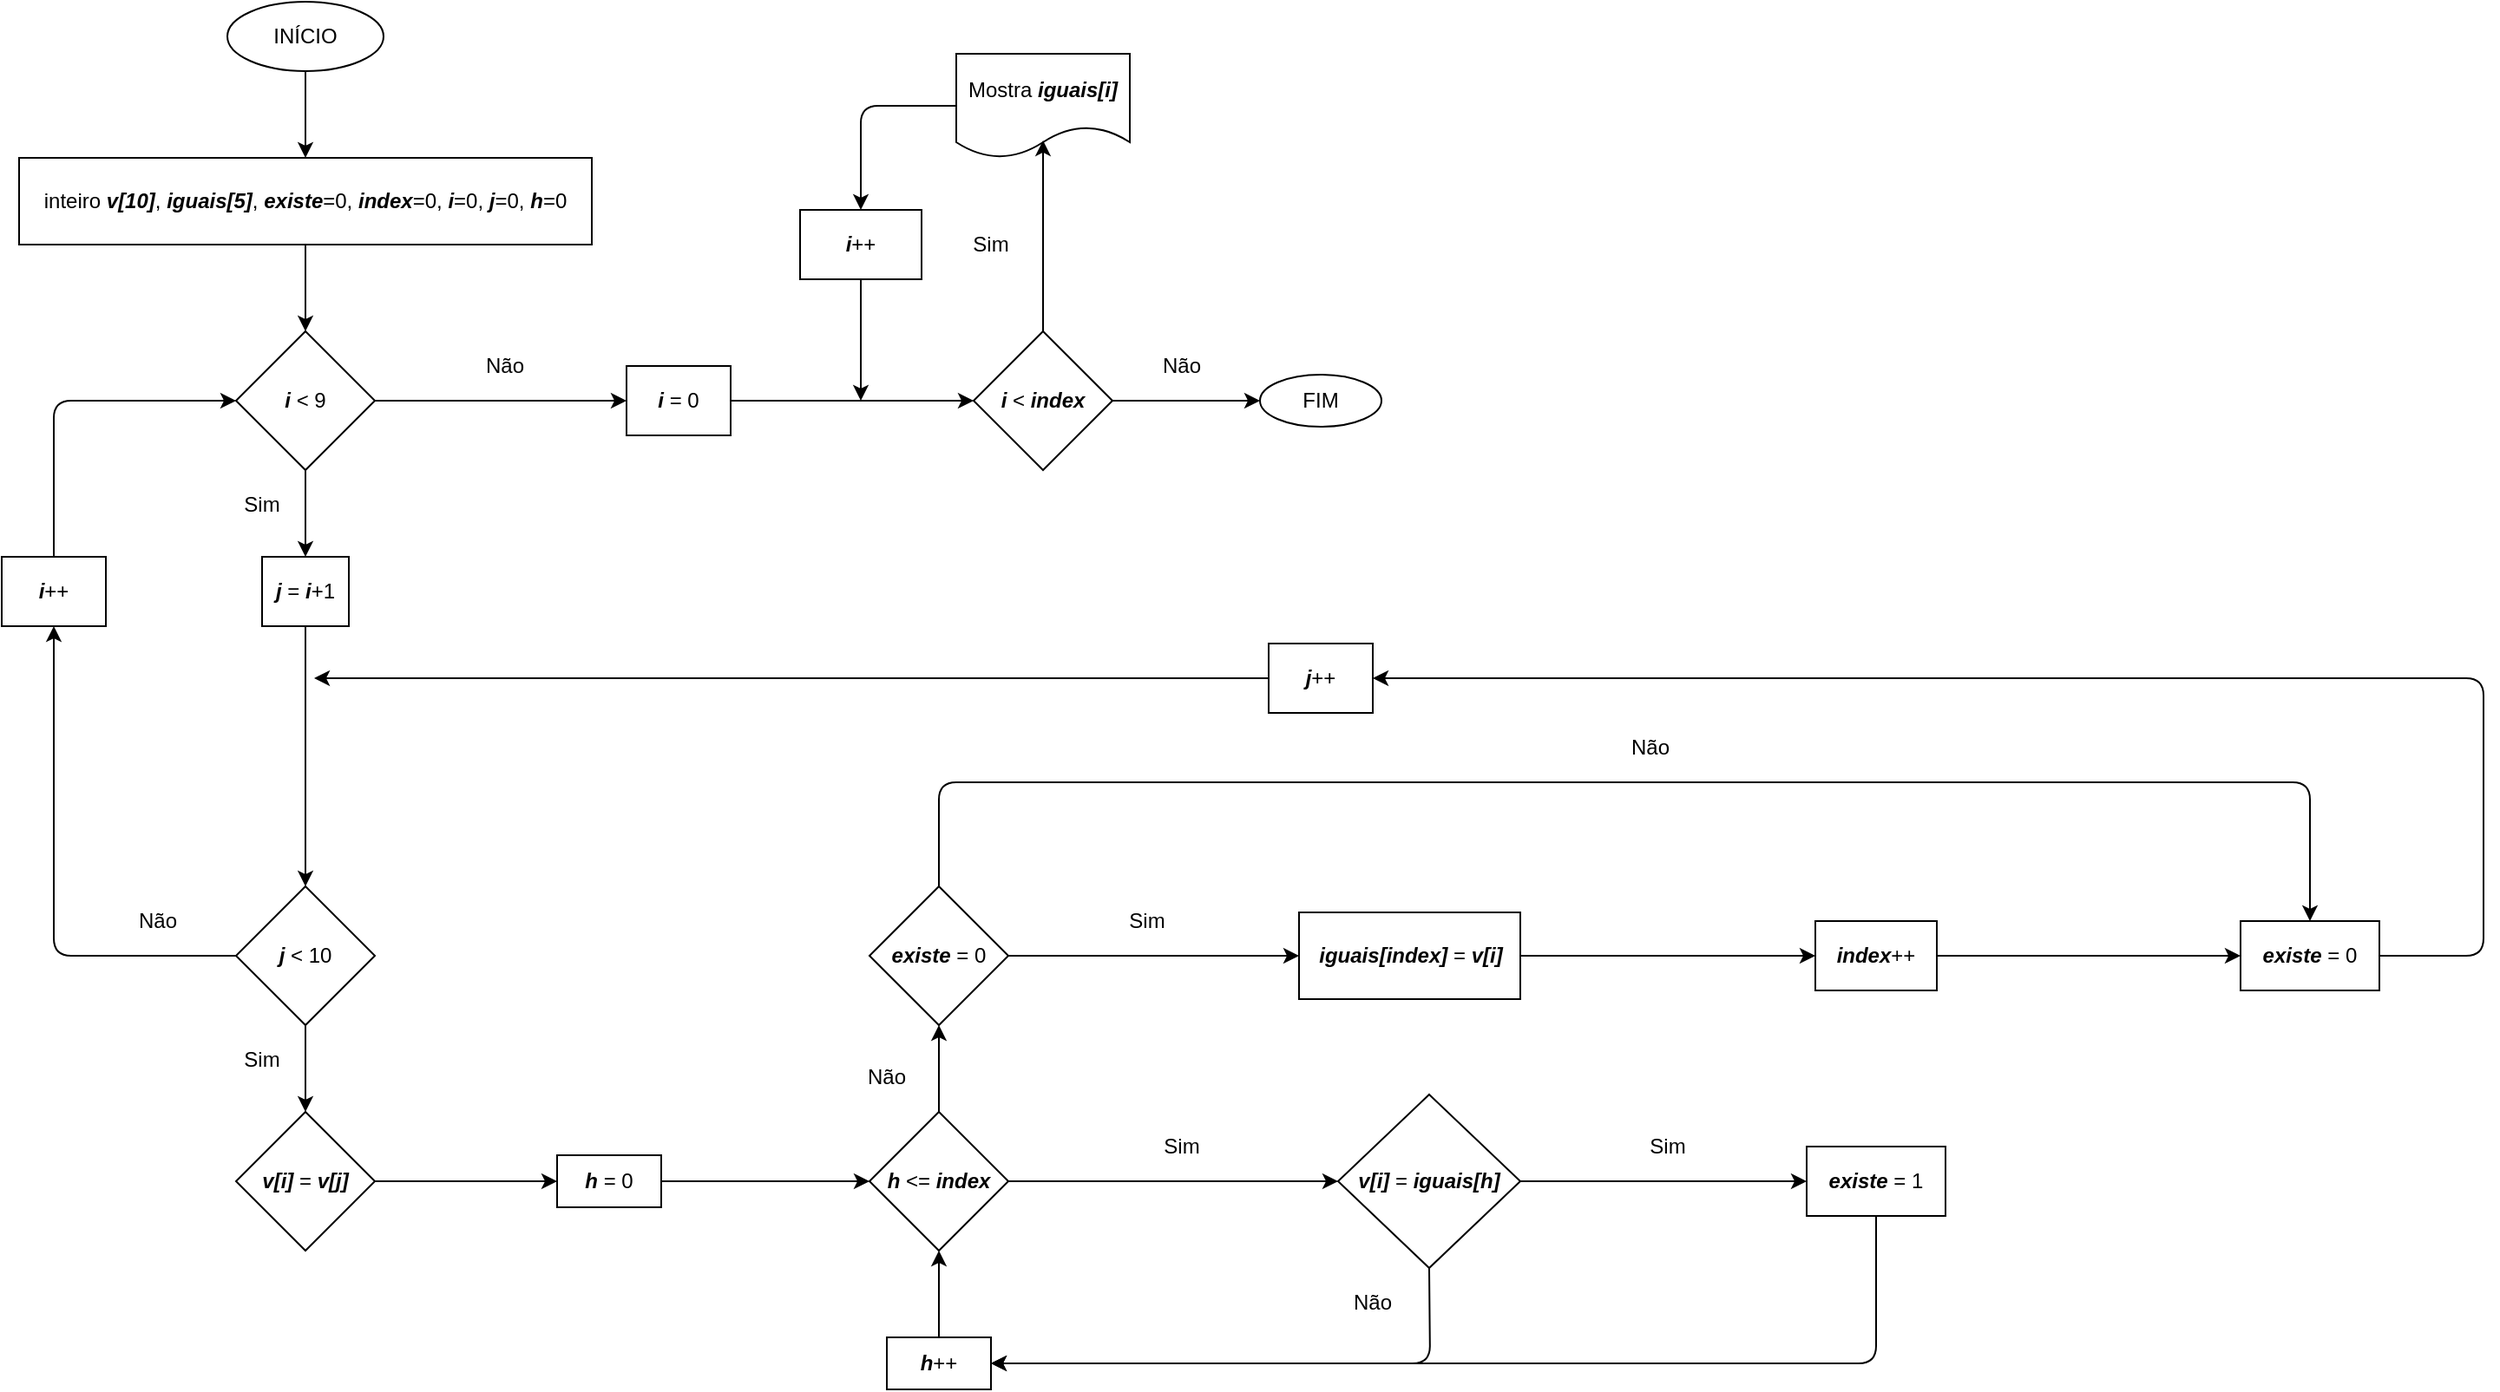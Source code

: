 <mxfile version="13.7.9" type="device"><diagram id="DiKQ5ocpyWo231_lbtP8" name="Page-1"><mxGraphModel dx="1240" dy="686" grid="1" gridSize="10" guides="1" tooltips="1" connect="1" arrows="1" fold="1" page="1" pageScale="1" pageWidth="850" pageHeight="1100" math="0" shadow="0"><root><mxCell id="0"/><mxCell id="1" parent="0"/><mxCell id="A9YmLGTlU1YY5NjdC8ZK-1" value="INÍCIO" style="ellipse;whiteSpace=wrap;html=1;" parent="1" vertex="1"><mxGeometry x="380" y="10" width="90" height="40" as="geometry"/></mxCell><mxCell id="A9YmLGTlU1YY5NjdC8ZK-2" value="inteiro &lt;b&gt;&lt;i&gt;v[10]&lt;/i&gt;&lt;/b&gt;, &lt;i&gt;&lt;b&gt;iguais[5]&lt;/b&gt;&lt;/i&gt;, &lt;b&gt;&lt;i&gt;existe&lt;/i&gt;&lt;/b&gt;=0, &lt;i&gt;&lt;b&gt;index&lt;/b&gt;&lt;/i&gt;=0, &lt;b&gt;&lt;i&gt;i&lt;/i&gt;&lt;/b&gt;=0, &lt;i&gt;&lt;b&gt;j&lt;/b&gt;&lt;/i&gt;=0, &lt;b&gt;&lt;i&gt;h&lt;/i&gt;&lt;/b&gt;=0" style="rounded=0;whiteSpace=wrap;html=1;" parent="1" vertex="1"><mxGeometry x="260" y="100" width="330" height="50" as="geometry"/></mxCell><mxCell id="A9YmLGTlU1YY5NjdC8ZK-3" value="&lt;b&gt;&lt;i&gt;i&lt;/i&gt;&lt;/b&gt; &amp;lt; 9" style="rhombus;whiteSpace=wrap;html=1;" parent="1" vertex="1"><mxGeometry x="385" y="200" width="80" height="80" as="geometry"/></mxCell><mxCell id="A9YmLGTlU1YY5NjdC8ZK-4" value="&lt;b&gt;&lt;i&gt;j&lt;/i&gt;&lt;/b&gt; = &lt;b&gt;&lt;i&gt;i&lt;/i&gt;&lt;/b&gt;+1" style="rounded=0;whiteSpace=wrap;html=1;" parent="1" vertex="1"><mxGeometry x="400" y="330" width="50" height="40" as="geometry"/></mxCell><mxCell id="A9YmLGTlU1YY5NjdC8ZK-5" value="&lt;b&gt;&lt;i&gt;j&lt;/i&gt;&lt;/b&gt; &amp;lt; 10" style="rhombus;whiteSpace=wrap;html=1;" parent="1" vertex="1"><mxGeometry x="385" y="520" width="80" height="80" as="geometry"/></mxCell><mxCell id="A9YmLGTlU1YY5NjdC8ZK-6" value="&lt;i&gt;&lt;b&gt;v[i]&lt;/b&gt;&lt;/i&gt; = &lt;b&gt;&lt;i&gt;v[j]&lt;/i&gt;&lt;/b&gt;" style="rhombus;whiteSpace=wrap;html=1;" parent="1" vertex="1"><mxGeometry x="385" y="650" width="80" height="80" as="geometry"/></mxCell><mxCell id="A9YmLGTlU1YY5NjdC8ZK-7" value="&lt;i&gt;&lt;b&gt;h&lt;/b&gt;&lt;/i&gt; &amp;lt;= &lt;b&gt;&lt;i&gt;index&lt;/i&gt;&lt;/b&gt;" style="rhombus;whiteSpace=wrap;html=1;" parent="1" vertex="1"><mxGeometry x="750" y="650" width="80" height="80" as="geometry"/></mxCell><mxCell id="A9YmLGTlU1YY5NjdC8ZK-8" value="" style="endArrow=classic;html=1;exitX=0.5;exitY=1;exitDx=0;exitDy=0;entryX=0.5;entryY=0;entryDx=0;entryDy=0;" parent="1" source="A9YmLGTlU1YY5NjdC8ZK-1" target="A9YmLGTlU1YY5NjdC8ZK-2" edge="1"><mxGeometry width="50" height="50" relative="1" as="geometry"><mxPoint x="400" y="250" as="sourcePoint"/><mxPoint x="450" y="200" as="targetPoint"/></mxGeometry></mxCell><mxCell id="A9YmLGTlU1YY5NjdC8ZK-9" value="" style="endArrow=classic;html=1;exitX=0.5;exitY=1;exitDx=0;exitDy=0;entryX=0.5;entryY=0;entryDx=0;entryDy=0;" parent="1" source="A9YmLGTlU1YY5NjdC8ZK-2" target="A9YmLGTlU1YY5NjdC8ZK-3" edge="1"><mxGeometry width="50" height="50" relative="1" as="geometry"><mxPoint x="400" y="250" as="sourcePoint"/><mxPoint x="450" y="200" as="targetPoint"/></mxGeometry></mxCell><mxCell id="A9YmLGTlU1YY5NjdC8ZK-10" value="" style="endArrow=classic;html=1;exitX=0.5;exitY=1;exitDx=0;exitDy=0;entryX=0.5;entryY=0;entryDx=0;entryDy=0;" parent="1" source="A9YmLGTlU1YY5NjdC8ZK-3" target="A9YmLGTlU1YY5NjdC8ZK-4" edge="1"><mxGeometry width="50" height="50" relative="1" as="geometry"><mxPoint x="400" y="450" as="sourcePoint"/><mxPoint x="450" y="400" as="targetPoint"/></mxGeometry></mxCell><mxCell id="A9YmLGTlU1YY5NjdC8ZK-11" value="" style="endArrow=classic;html=1;exitX=0.5;exitY=1;exitDx=0;exitDy=0;entryX=0.5;entryY=0;entryDx=0;entryDy=0;" parent="1" source="A9YmLGTlU1YY5NjdC8ZK-4" target="A9YmLGTlU1YY5NjdC8ZK-5" edge="1"><mxGeometry width="50" height="50" relative="1" as="geometry"><mxPoint x="400" y="550" as="sourcePoint"/><mxPoint x="450" y="500" as="targetPoint"/></mxGeometry></mxCell><mxCell id="A9YmLGTlU1YY5NjdC8ZK-13" value="&lt;i&gt;&lt;b&gt;v[i]&lt;/b&gt;&lt;/i&gt; = &lt;b&gt;&lt;i&gt;iguais[h]&lt;/i&gt;&lt;/b&gt;" style="rhombus;whiteSpace=wrap;html=1;" parent="1" vertex="1"><mxGeometry x="1020" y="640" width="105" height="100" as="geometry"/></mxCell><mxCell id="A9YmLGTlU1YY5NjdC8ZK-14" value="" style="endArrow=classic;html=1;exitX=0.5;exitY=1;exitDx=0;exitDy=0;entryX=0.5;entryY=0;entryDx=0;entryDy=0;" parent="1" source="A9YmLGTlU1YY5NjdC8ZK-5" target="A9YmLGTlU1YY5NjdC8ZK-6" edge="1"><mxGeometry width="50" height="50" relative="1" as="geometry"><mxPoint x="400" y="710" as="sourcePoint"/><mxPoint x="450" y="660" as="targetPoint"/></mxGeometry></mxCell><mxCell id="A9YmLGTlU1YY5NjdC8ZK-15" value="" style="endArrow=classic;html=1;exitX=1;exitY=0.5;exitDx=0;exitDy=0;" parent="1" source="A9YmLGTlU1YY5NjdC8ZK-6" target="A9YmLGTlU1YY5NjdC8ZK-40" edge="1"><mxGeometry width="50" height="50" relative="1" as="geometry"><mxPoint x="400" y="710" as="sourcePoint"/><mxPoint x="570" y="690" as="targetPoint"/></mxGeometry></mxCell><mxCell id="A9YmLGTlU1YY5NjdC8ZK-16" value="" style="endArrow=classic;html=1;exitX=1;exitY=0.5;exitDx=0;exitDy=0;" parent="1" source="A9YmLGTlU1YY5NjdC8ZK-7" target="A9YmLGTlU1YY5NjdC8ZK-13" edge="1"><mxGeometry width="50" height="50" relative="1" as="geometry"><mxPoint x="500" y="900" as="sourcePoint"/><mxPoint x="550" y="850" as="targetPoint"/></mxGeometry></mxCell><mxCell id="A9YmLGTlU1YY5NjdC8ZK-17" value="&lt;b&gt;&lt;i&gt;existe&lt;/i&gt;&lt;/b&gt; = 1" style="rounded=0;whiteSpace=wrap;html=1;" parent="1" vertex="1"><mxGeometry x="1290" y="670" width="80" height="40" as="geometry"/></mxCell><mxCell id="A9YmLGTlU1YY5NjdC8ZK-18" value="&lt;b&gt;&lt;i&gt;existe&lt;/i&gt;&lt;/b&gt; = 0" style="rhombus;whiteSpace=wrap;html=1;" parent="1" vertex="1"><mxGeometry x="750" y="520" width="80" height="80" as="geometry"/></mxCell><mxCell id="A9YmLGTlU1YY5NjdC8ZK-19" value="&lt;i&gt;&lt;b&gt;iguais[index]&lt;/b&gt;&lt;/i&gt; = &lt;b&gt;&lt;i&gt;v[i]&lt;/i&gt;&lt;/b&gt;" style="rounded=0;whiteSpace=wrap;html=1;" parent="1" vertex="1"><mxGeometry x="997.5" y="535" width="127.5" height="50" as="geometry"/></mxCell><mxCell id="A9YmLGTlU1YY5NjdC8ZK-20" value="&lt;b&gt;&lt;i&gt;index&lt;/i&gt;&lt;/b&gt;++" style="rounded=0;whiteSpace=wrap;html=1;" parent="1" vertex="1"><mxGeometry x="1295" y="540" width="70" height="40" as="geometry"/></mxCell><mxCell id="A9YmLGTlU1YY5NjdC8ZK-21" value="&lt;b&gt;&lt;i&gt;existe&lt;/i&gt;&lt;/b&gt; = 0" style="rounded=0;whiteSpace=wrap;html=1;" parent="1" vertex="1"><mxGeometry x="1540" y="540" width="80" height="40" as="geometry"/></mxCell><mxCell id="A9YmLGTlU1YY5NjdC8ZK-22" value="" style="endArrow=classic;html=1;exitX=1;exitY=0.5;exitDx=0;exitDy=0;entryX=0;entryY=0.5;entryDx=0;entryDy=0;" parent="1" source="A9YmLGTlU1YY5NjdC8ZK-13" target="A9YmLGTlU1YY5NjdC8ZK-17" edge="1"><mxGeometry width="50" height="50" relative="1" as="geometry"><mxPoint x="620" y="500" as="sourcePoint"/><mxPoint x="670" y="450" as="targetPoint"/></mxGeometry></mxCell><mxCell id="A9YmLGTlU1YY5NjdC8ZK-24" value="" style="endArrow=classic;html=1;exitX=1;exitY=0.5;exitDx=0;exitDy=0;entryX=0;entryY=0.5;entryDx=0;entryDy=0;" parent="1" source="A9YmLGTlU1YY5NjdC8ZK-18" target="A9YmLGTlU1YY5NjdC8ZK-19" edge="1"><mxGeometry width="50" height="50" relative="1" as="geometry"><mxPoint x="620" y="500" as="sourcePoint"/><mxPoint x="670" y="450" as="targetPoint"/></mxGeometry></mxCell><mxCell id="A9YmLGTlU1YY5NjdC8ZK-25" value="" style="endArrow=classic;html=1;exitX=1;exitY=0.5;exitDx=0;exitDy=0;entryX=0;entryY=0.5;entryDx=0;entryDy=0;" parent="1" source="A9YmLGTlU1YY5NjdC8ZK-19" target="A9YmLGTlU1YY5NjdC8ZK-20" edge="1"><mxGeometry width="50" height="50" relative="1" as="geometry"><mxPoint x="620" y="500" as="sourcePoint"/><mxPoint x="670" y="450" as="targetPoint"/></mxGeometry></mxCell><mxCell id="A9YmLGTlU1YY5NjdC8ZK-26" value="" style="endArrow=classic;html=1;exitX=1;exitY=0.5;exitDx=0;exitDy=0;entryX=0;entryY=0.5;entryDx=0;entryDy=0;" parent="1" source="A9YmLGTlU1YY5NjdC8ZK-20" target="A9YmLGTlU1YY5NjdC8ZK-21" edge="1"><mxGeometry width="50" height="50" relative="1" as="geometry"><mxPoint x="620" y="500" as="sourcePoint"/><mxPoint x="670" y="450" as="targetPoint"/></mxGeometry></mxCell><mxCell id="A9YmLGTlU1YY5NjdC8ZK-30" value="Sim" style="text;html=1;strokeColor=none;fillColor=none;align=center;verticalAlign=middle;whiteSpace=wrap;rounded=0;" parent="1" vertex="1"><mxGeometry x="910" y="660" width="40" height="20" as="geometry"/></mxCell><mxCell id="A9YmLGTlU1YY5NjdC8ZK-31" value="" style="endArrow=classic;html=1;entryX=0.5;entryY=1;entryDx=0;entryDy=0;exitX=0.5;exitY=0;exitDx=0;exitDy=0;" parent="1" source="A9YmLGTlU1YY5NjdC8ZK-7" target="A9YmLGTlU1YY5NjdC8ZK-18" edge="1"><mxGeometry width="50" height="50" relative="1" as="geometry"><mxPoint x="620" y="560" as="sourcePoint"/><mxPoint x="670" y="510" as="targetPoint"/></mxGeometry></mxCell><mxCell id="A9YmLGTlU1YY5NjdC8ZK-33" value="Sim" style="text;html=1;strokeColor=none;fillColor=none;align=center;verticalAlign=middle;whiteSpace=wrap;rounded=0;" parent="1" vertex="1"><mxGeometry x="1190" y="660" width="40" height="20" as="geometry"/></mxCell><mxCell id="A9YmLGTlU1YY5NjdC8ZK-34" value="&lt;b&gt;&lt;i&gt;h&lt;/i&gt;&lt;/b&gt;++" style="rounded=0;whiteSpace=wrap;html=1;" parent="1" vertex="1"><mxGeometry x="760" y="780" width="60" height="30" as="geometry"/></mxCell><mxCell id="A9YmLGTlU1YY5NjdC8ZK-35" value="" style="endArrow=classic;html=1;exitX=0.5;exitY=0;exitDx=0;exitDy=0;entryX=0.5;entryY=1;entryDx=0;entryDy=0;" parent="1" source="A9YmLGTlU1YY5NjdC8ZK-34" target="A9YmLGTlU1YY5NjdC8ZK-7" edge="1"><mxGeometry width="50" height="50" relative="1" as="geometry"><mxPoint x="1030" y="560" as="sourcePoint"/><mxPoint x="1080" y="510" as="targetPoint"/></mxGeometry></mxCell><mxCell id="A9YmLGTlU1YY5NjdC8ZK-36" value="" style="endArrow=classic;html=1;exitX=0.5;exitY=1;exitDx=0;exitDy=0;entryX=1;entryY=0.5;entryDx=0;entryDy=0;" parent="1" source="A9YmLGTlU1YY5NjdC8ZK-17" target="A9YmLGTlU1YY5NjdC8ZK-34" edge="1"><mxGeometry width="50" height="50" relative="1" as="geometry"><mxPoint x="1030" y="560" as="sourcePoint"/><mxPoint x="1080" y="510" as="targetPoint"/><Array as="points"><mxPoint x="1330" y="795"/></Array></mxGeometry></mxCell><mxCell id="A9YmLGTlU1YY5NjdC8ZK-37" value="" style="endArrow=classic;html=1;exitX=0.5;exitY=1;exitDx=0;exitDy=0;entryX=1;entryY=0.5;entryDx=0;entryDy=0;" parent="1" source="A9YmLGTlU1YY5NjdC8ZK-13" target="A9YmLGTlU1YY5NjdC8ZK-34" edge="1"><mxGeometry width="50" height="50" relative="1" as="geometry"><mxPoint x="1030" y="560" as="sourcePoint"/><mxPoint x="1080" y="510" as="targetPoint"/><Array as="points"><mxPoint x="1073" y="795"/></Array></mxGeometry></mxCell><mxCell id="A9YmLGTlU1YY5NjdC8ZK-38" value="Não" style="text;html=1;strokeColor=none;fillColor=none;align=center;verticalAlign=middle;whiteSpace=wrap;rounded=0;" parent="1" vertex="1"><mxGeometry x="1020" y="750" width="40" height="20" as="geometry"/></mxCell><mxCell id="A9YmLGTlU1YY5NjdC8ZK-39" value="Não" style="text;html=1;strokeColor=none;fillColor=none;align=center;verticalAlign=middle;whiteSpace=wrap;rounded=0;" parent="1" vertex="1"><mxGeometry x="740" y="620" width="40" height="20" as="geometry"/></mxCell><mxCell id="A9YmLGTlU1YY5NjdC8ZK-40" value="&lt;b&gt;&lt;i&gt;h&lt;/i&gt;&lt;/b&gt; = 0" style="rounded=0;whiteSpace=wrap;html=1;" parent="1" vertex="1"><mxGeometry x="570" y="675" width="60" height="30" as="geometry"/></mxCell><mxCell id="A9YmLGTlU1YY5NjdC8ZK-41" value="" style="endArrow=classic;html=1;exitX=1;exitY=0.5;exitDx=0;exitDy=0;entryX=0;entryY=0.5;entryDx=0;entryDy=0;" parent="1" source="A9YmLGTlU1YY5NjdC8ZK-40" target="A9YmLGTlU1YY5NjdC8ZK-7" edge="1"><mxGeometry width="50" height="50" relative="1" as="geometry"><mxPoint x="1030" y="680" as="sourcePoint"/><mxPoint x="1080" y="630" as="targetPoint"/></mxGeometry></mxCell><mxCell id="A9YmLGTlU1YY5NjdC8ZK-42" value="" style="endArrow=classic;html=1;exitX=0.5;exitY=0;exitDx=0;exitDy=0;entryX=0.5;entryY=0;entryDx=0;entryDy=0;" parent="1" source="A9YmLGTlU1YY5NjdC8ZK-18" target="A9YmLGTlU1YY5NjdC8ZK-21" edge="1"><mxGeometry width="50" height="50" relative="1" as="geometry"><mxPoint x="830" y="460" as="sourcePoint"/><mxPoint x="1030" y="630" as="targetPoint"/><Array as="points"><mxPoint x="790" y="460"/><mxPoint x="1580" y="460"/></Array></mxGeometry></mxCell><mxCell id="A9YmLGTlU1YY5NjdC8ZK-43" value="Sim" style="text;html=1;strokeColor=none;fillColor=none;align=center;verticalAlign=middle;whiteSpace=wrap;rounded=0;" parent="1" vertex="1"><mxGeometry x="890" y="530" width="40" height="20" as="geometry"/></mxCell><mxCell id="A9YmLGTlU1YY5NjdC8ZK-44" value="" style="endArrow=classic;html=1;exitX=1;exitY=0.5;exitDx=0;exitDy=0;" parent="1" source="A9YmLGTlU1YY5NjdC8ZK-21" target="A9YmLGTlU1YY5NjdC8ZK-45" edge="1"><mxGeometry width="50" height="50" relative="1" as="geometry"><mxPoint x="950" y="580" as="sourcePoint"/><mxPoint x="1270" y="400" as="targetPoint"/><Array as="points"><mxPoint x="1680" y="560"/><mxPoint x="1680" y="400"/></Array></mxGeometry></mxCell><mxCell id="A9YmLGTlU1YY5NjdC8ZK-45" value="&lt;b&gt;&lt;i&gt;j&lt;/i&gt;&lt;/b&gt;++" style="rounded=0;whiteSpace=wrap;html=1;" parent="1" vertex="1"><mxGeometry x="980" y="380" width="60" height="40" as="geometry"/></mxCell><mxCell id="A9YmLGTlU1YY5NjdC8ZK-46" value="" style="endArrow=classic;html=1;exitX=0;exitY=0.5;exitDx=0;exitDy=0;" parent="1" source="A9YmLGTlU1YY5NjdC8ZK-45" edge="1"><mxGeometry width="50" height="50" relative="1" as="geometry"><mxPoint x="950" y="580" as="sourcePoint"/><mxPoint x="430" y="400" as="targetPoint"/></mxGeometry></mxCell><mxCell id="A9YmLGTlU1YY5NjdC8ZK-47" value="" style="endArrow=classic;html=1;entryX=0;entryY=0.5;entryDx=0;entryDy=0;exitX=0.5;exitY=0;exitDx=0;exitDy=0;" parent="1" source="o1RU83QfrSbATOVm6G9Y-1" target="A9YmLGTlU1YY5NjdC8ZK-3" edge="1"><mxGeometry width="50" height="50" relative="1" as="geometry"><mxPoint x="280" y="320" as="sourcePoint"/><mxPoint x="720" y="530" as="targetPoint"/><Array as="points"><mxPoint x="280" y="240"/></Array></mxGeometry></mxCell><mxCell id="A9YmLGTlU1YY5NjdC8ZK-48" value="&lt;b&gt;&lt;i&gt;i&lt;/i&gt;&lt;/b&gt; &amp;lt; &lt;b&gt;&lt;i&gt;index&lt;/i&gt;&lt;/b&gt;" style="rhombus;whiteSpace=wrap;html=1;" parent="1" vertex="1"><mxGeometry x="810" y="200" width="80" height="80" as="geometry"/></mxCell><mxCell id="A9YmLGTlU1YY5NjdC8ZK-49" value="&lt;b&gt;&lt;i&gt;i&lt;/i&gt;&lt;/b&gt; = 0" style="rounded=0;whiteSpace=wrap;html=1;" parent="1" vertex="1"><mxGeometry x="610" y="220" width="60" height="40" as="geometry"/></mxCell><mxCell id="A9YmLGTlU1YY5NjdC8ZK-50" value="" style="endArrow=classic;html=1;exitX=1;exitY=0.5;exitDx=0;exitDy=0;entryX=0;entryY=0.5;entryDx=0;entryDy=0;" parent="1" source="A9YmLGTlU1YY5NjdC8ZK-3" target="A9YmLGTlU1YY5NjdC8ZK-49" edge="1"><mxGeometry width="50" height="50" relative="1" as="geometry"><mxPoint x="670" y="580" as="sourcePoint"/><mxPoint x="720" y="530" as="targetPoint"/></mxGeometry></mxCell><mxCell id="A9YmLGTlU1YY5NjdC8ZK-51" value="" style="endArrow=classic;html=1;entryX=0;entryY=0.5;entryDx=0;entryDy=0;exitX=1;exitY=0.5;exitDx=0;exitDy=0;" parent="1" source="A9YmLGTlU1YY5NjdC8ZK-49" target="A9YmLGTlU1YY5NjdC8ZK-48" edge="1"><mxGeometry width="50" height="50" relative="1" as="geometry"><mxPoint x="670" y="580" as="sourcePoint"/><mxPoint x="720" y="530" as="targetPoint"/></mxGeometry></mxCell><mxCell id="A9YmLGTlU1YY5NjdC8ZK-52" value="Mostra &lt;b&gt;&lt;i&gt;iguais[i]&lt;/i&gt;&lt;/b&gt;" style="shape=document;whiteSpace=wrap;html=1;boundedLbl=1;" parent="1" vertex="1"><mxGeometry x="800" y="40" width="100" height="60" as="geometry"/></mxCell><mxCell id="A9YmLGTlU1YY5NjdC8ZK-53" value="&lt;b&gt;&lt;i&gt;i&lt;/i&gt;&lt;/b&gt;++" style="rounded=0;whiteSpace=wrap;html=1;" parent="1" vertex="1"><mxGeometry x="710" y="130" width="70" height="40" as="geometry"/></mxCell><mxCell id="A9YmLGTlU1YY5NjdC8ZK-54" value="" style="endArrow=classic;html=1;exitX=0.5;exitY=1;exitDx=0;exitDy=0;" parent="1" source="A9YmLGTlU1YY5NjdC8ZK-53" edge="1"><mxGeometry width="50" height="50" relative="1" as="geometry"><mxPoint x="660" y="320" as="sourcePoint"/><mxPoint x="745" y="240" as="targetPoint"/></mxGeometry></mxCell><mxCell id="A9YmLGTlU1YY5NjdC8ZK-55" value="" style="endArrow=classic;html=1;exitX=0;exitY=0.5;exitDx=0;exitDy=0;entryX=0.5;entryY=0;entryDx=0;entryDy=0;" parent="1" source="A9YmLGTlU1YY5NjdC8ZK-52" target="A9YmLGTlU1YY5NjdC8ZK-53" edge="1"><mxGeometry width="50" height="50" relative="1" as="geometry"><mxPoint x="660" y="320" as="sourcePoint"/><mxPoint x="710" y="270" as="targetPoint"/><Array as="points"><mxPoint x="745" y="70"/></Array></mxGeometry></mxCell><mxCell id="A9YmLGTlU1YY5NjdC8ZK-56" value="" style="endArrow=classic;html=1;exitX=0.5;exitY=0;exitDx=0;exitDy=0;entryX=0.5;entryY=0.833;entryDx=0;entryDy=0;entryPerimeter=0;" parent="1" source="A9YmLGTlU1YY5NjdC8ZK-48" target="A9YmLGTlU1YY5NjdC8ZK-52" edge="1"><mxGeometry width="50" height="50" relative="1" as="geometry"><mxPoint x="660" y="320" as="sourcePoint"/><mxPoint x="850" y="120" as="targetPoint"/></mxGeometry></mxCell><mxCell id="A9YmLGTlU1YY5NjdC8ZK-57" value="FIM" style="ellipse;whiteSpace=wrap;html=1;" parent="1" vertex="1"><mxGeometry x="975" y="225" width="70" height="30" as="geometry"/></mxCell><mxCell id="A9YmLGTlU1YY5NjdC8ZK-58" value="" style="endArrow=classic;html=1;entryX=0;entryY=0.5;entryDx=0;entryDy=0;exitX=1;exitY=0.5;exitDx=0;exitDy=0;" parent="1" source="A9YmLGTlU1YY5NjdC8ZK-48" target="A9YmLGTlU1YY5NjdC8ZK-57" edge="1"><mxGeometry width="50" height="50" relative="1" as="geometry"><mxPoint x="660" y="320" as="sourcePoint"/><mxPoint x="710" y="270" as="targetPoint"/></mxGeometry></mxCell><mxCell id="A9YmLGTlU1YY5NjdC8ZK-59" value="Sim" style="text;html=1;strokeColor=none;fillColor=none;align=center;verticalAlign=middle;whiteSpace=wrap;rounded=0;" parent="1" vertex="1"><mxGeometry x="380" y="290" width="40" height="20" as="geometry"/></mxCell><mxCell id="A9YmLGTlU1YY5NjdC8ZK-60" value="Não" style="text;html=1;strokeColor=none;fillColor=none;align=center;verticalAlign=middle;whiteSpace=wrap;rounded=0;" parent="1" vertex="1"><mxGeometry x="520" y="210" width="40" height="20" as="geometry"/></mxCell><mxCell id="A9YmLGTlU1YY5NjdC8ZK-61" value="Sim" style="text;html=1;strokeColor=none;fillColor=none;align=center;verticalAlign=middle;whiteSpace=wrap;rounded=0;" parent="1" vertex="1"><mxGeometry x="380" y="610" width="40" height="20" as="geometry"/></mxCell><mxCell id="A9YmLGTlU1YY5NjdC8ZK-62" value="Não" style="text;html=1;strokeColor=none;fillColor=none;align=center;verticalAlign=middle;whiteSpace=wrap;rounded=0;" parent="1" vertex="1"><mxGeometry x="320" y="530" width="40" height="20" as="geometry"/></mxCell><mxCell id="A9YmLGTlU1YY5NjdC8ZK-63" value="Não" style="text;html=1;strokeColor=none;fillColor=none;align=center;verticalAlign=middle;whiteSpace=wrap;rounded=0;" parent="1" vertex="1"><mxGeometry x="1180" y="430" width="40" height="20" as="geometry"/></mxCell><mxCell id="A9YmLGTlU1YY5NjdC8ZK-64" value="Sim" style="text;html=1;strokeColor=none;fillColor=none;align=center;verticalAlign=middle;whiteSpace=wrap;rounded=0;" parent="1" vertex="1"><mxGeometry x="800" y="140" width="40" height="20" as="geometry"/></mxCell><mxCell id="A9YmLGTlU1YY5NjdC8ZK-65" value="Não" style="text;html=1;strokeColor=none;fillColor=none;align=center;verticalAlign=middle;whiteSpace=wrap;rounded=0;" parent="1" vertex="1"><mxGeometry x="910" y="210" width="40" height="20" as="geometry"/></mxCell><mxCell id="o1RU83QfrSbATOVm6G9Y-1" value="&lt;b&gt;&lt;i&gt;i&lt;/i&gt;&lt;/b&gt;++" style="rounded=0;whiteSpace=wrap;html=1;" vertex="1" parent="1"><mxGeometry x="250" y="330" width="60" height="40" as="geometry"/></mxCell><mxCell id="o1RU83QfrSbATOVm6G9Y-2" value="" style="endArrow=classic;html=1;entryX=0.5;entryY=1;entryDx=0;entryDy=0;exitX=0;exitY=0.5;exitDx=0;exitDy=0;" edge="1" parent="1" source="A9YmLGTlU1YY5NjdC8ZK-5" target="o1RU83QfrSbATOVm6G9Y-1"><mxGeometry width="50" height="50" relative="1" as="geometry"><mxPoint x="385" y="560" as="sourcePoint"/><mxPoint x="385" y="240" as="targetPoint"/><Array as="points"><mxPoint x="280" y="560"/></Array></mxGeometry></mxCell></root></mxGraphModel></diagram></mxfile>